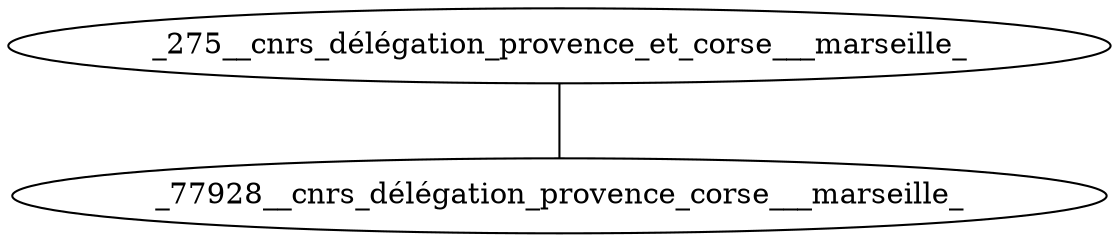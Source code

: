 graph {
_275__cnrs_délégation_provence_et_corse___marseille_ -- _77928__cnrs_délégation_provence_corse___marseille_
}